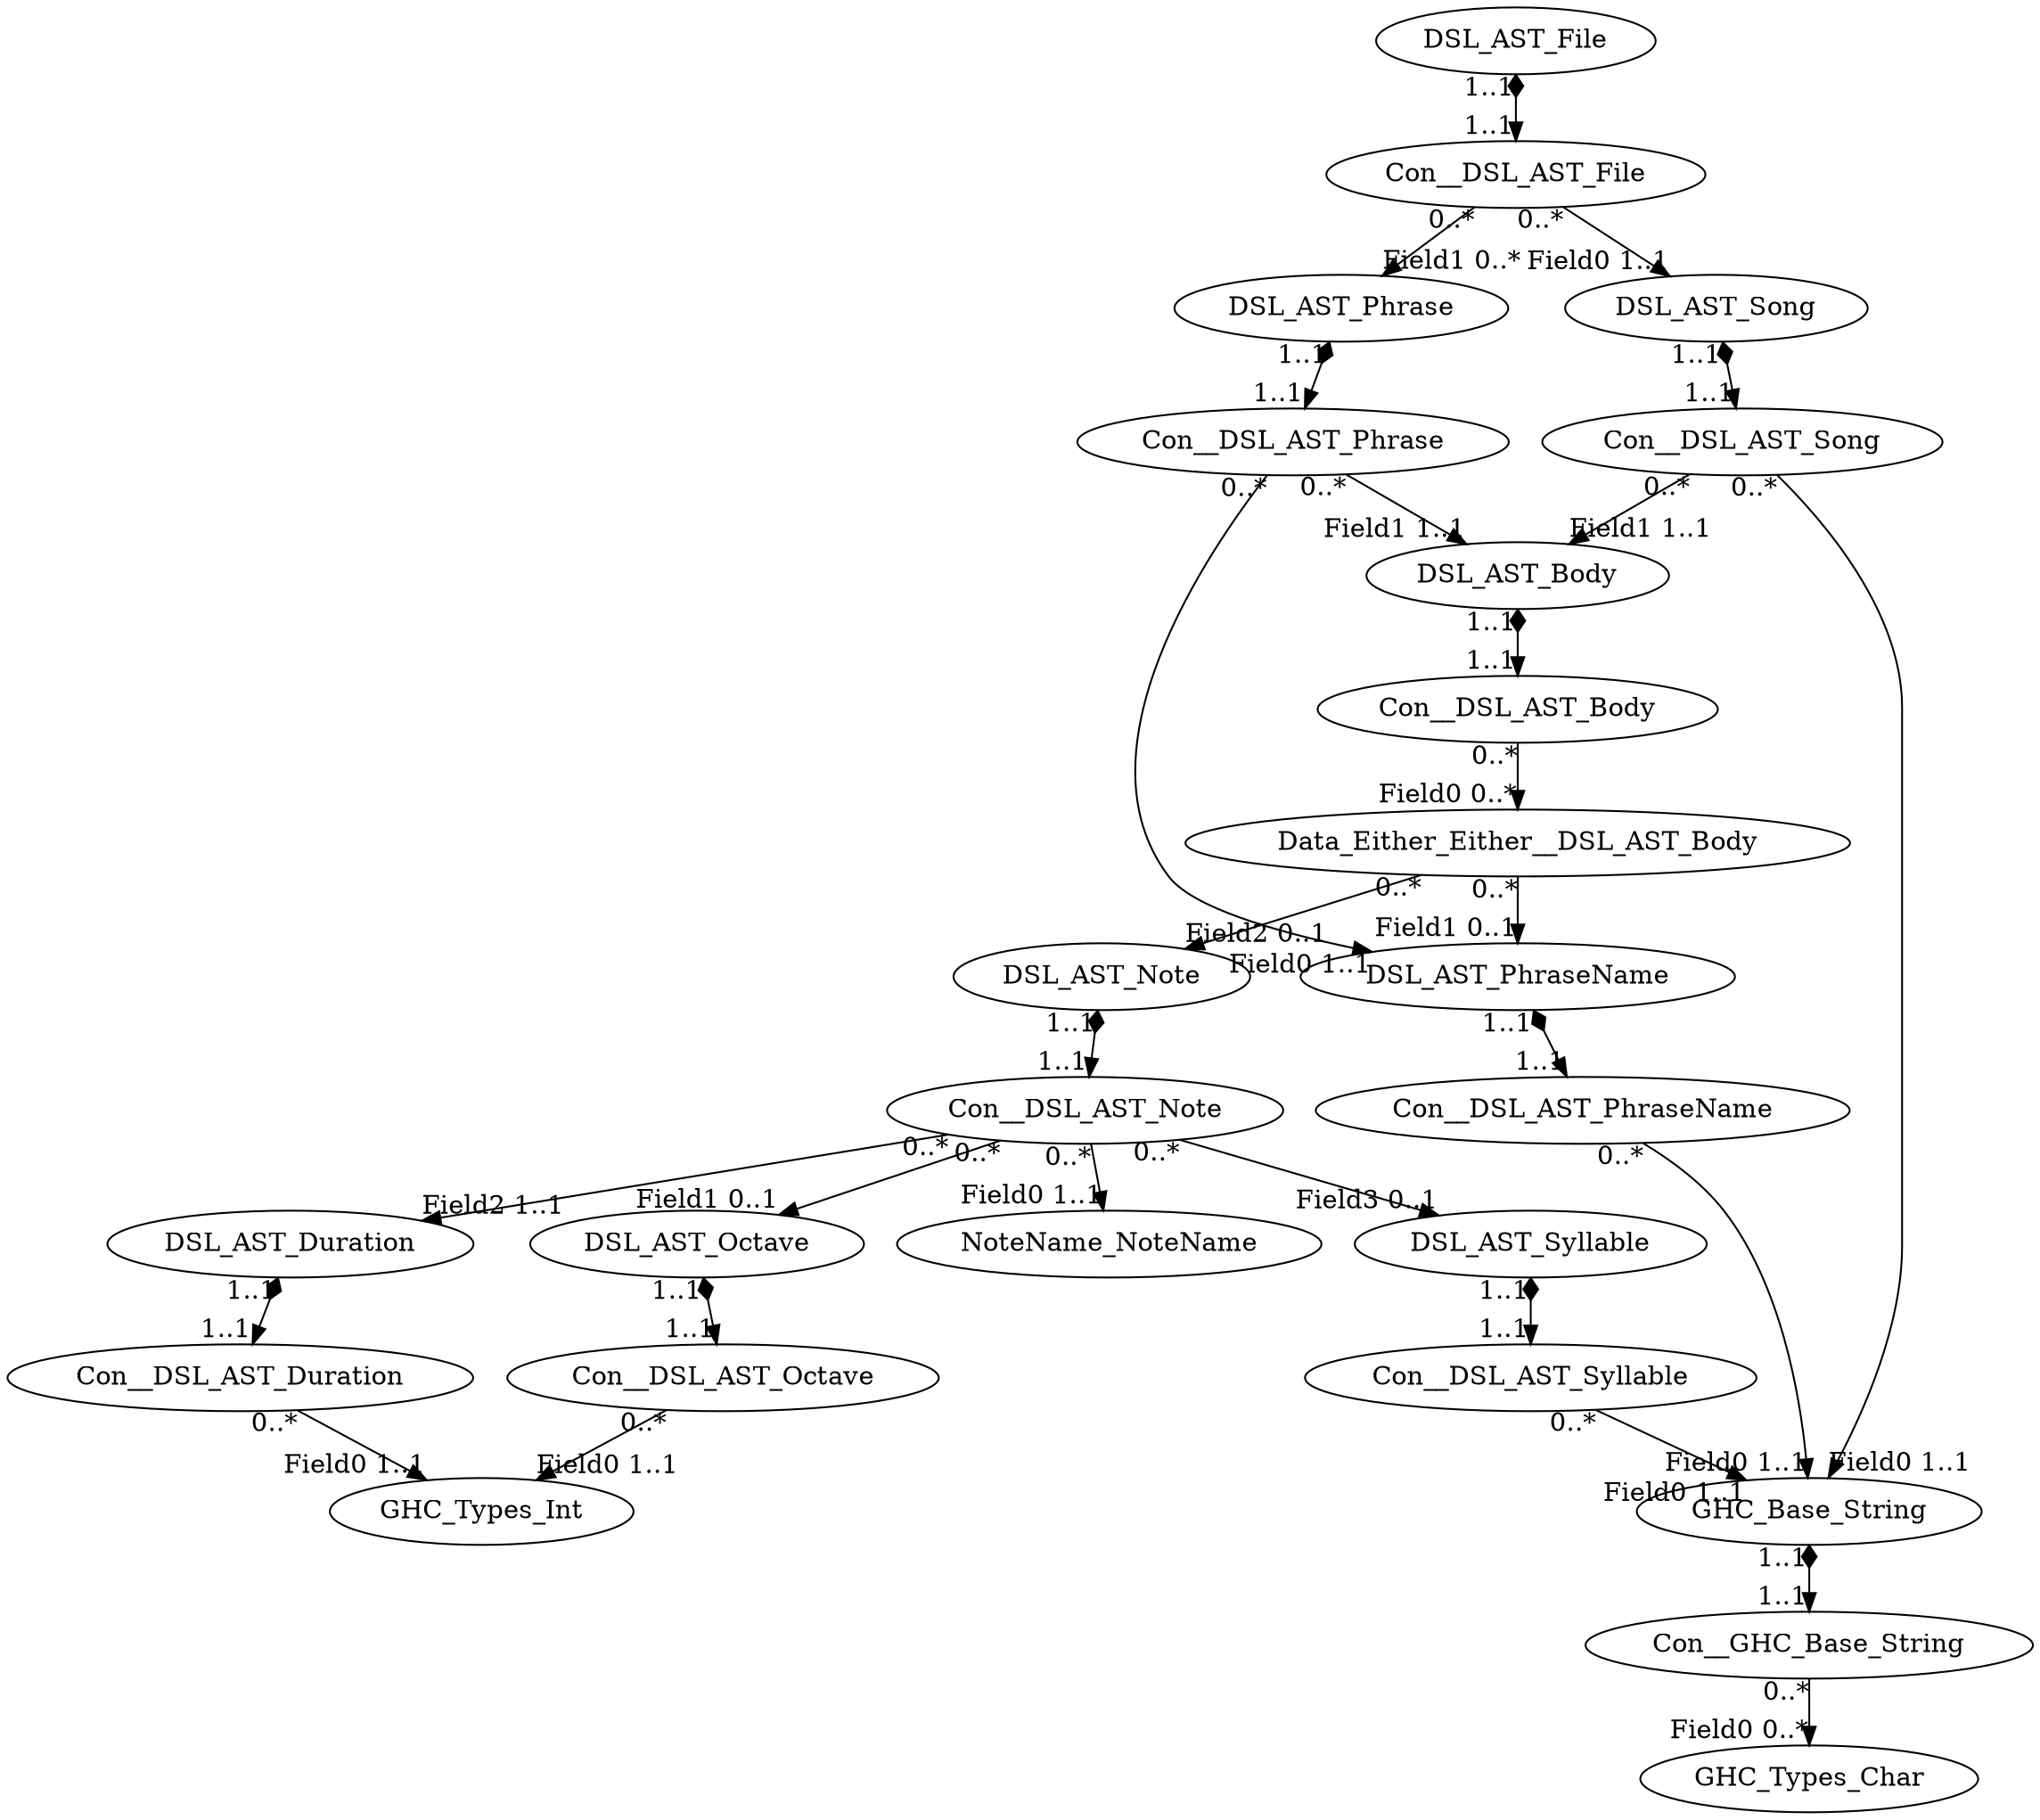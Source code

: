 digraph DSL { DSL_AST_Body -> Con__DSL_AST_Body[taillabel="1..1", headlabel="1..1", dir=both, arrowtail=diamond]; Con__DSL_AST_Body -> Data_Either_Either__DSL_AST_Body[taillabel="0..*",headlabel="Field0 0..*"]; Data_Either_Either__DSL_AST_Body -> DSL_AST_PhraseName[taillabel="0..*",headlabel="Field1 0..1"]; Data_Either_Either__DSL_AST_Body -> DSL_AST_Note[taillabel="0..*",headlabel="Field2 0..1"]; DSL_AST_Duration -> Con__DSL_AST_Duration[taillabel="1..1", headlabel="1..1", dir=both, arrowtail=diamond]; Con__DSL_AST_Duration -> GHC_Types_Int[taillabel="0..*",headlabel="Field0 1..1"]; DSL_AST_File -> Con__DSL_AST_File[taillabel="1..1", headlabel="1..1", dir=both, arrowtail=diamond]; Con__DSL_AST_File -> DSL_AST_Song[taillabel="0..*",headlabel="Field0 1..1"]; Con__DSL_AST_File -> DSL_AST_Phrase[taillabel="0..*",headlabel="Field1 0..*"]; DSL_AST_Note -> Con__DSL_AST_Note[taillabel="1..1", headlabel="1..1", dir=both, arrowtail=diamond]; Con__DSL_AST_Note -> NoteName_NoteName[taillabel="0..*",headlabel="Field0 1..1"]; Con__DSL_AST_Note -> DSL_AST_Octave[taillabel="0..*",headlabel="Field1 0..1"]; Con__DSL_AST_Note -> DSL_AST_Duration[taillabel="0..*",headlabel="Field2 1..1"]; Con__DSL_AST_Note -> DSL_AST_Syllable[taillabel="0..*",headlabel="Field3 0..1"]; DSL_AST_Octave -> Con__DSL_AST_Octave[taillabel="1..1", headlabel="1..1", dir=both, arrowtail=diamond]; Con__DSL_AST_Octave -> GHC_Types_Int[taillabel="0..*",headlabel="Field0 1..1"]; DSL_AST_Phrase -> Con__DSL_AST_Phrase[taillabel="1..1", headlabel="1..1", dir=both, arrowtail=diamond]; Con__DSL_AST_Phrase -> DSL_AST_PhraseName[taillabel="0..*",headlabel="Field0 1..1"]; Con__DSL_AST_Phrase -> DSL_AST_Body[taillabel="0..*",headlabel="Field1 1..1"]; DSL_AST_PhraseName -> Con__DSL_AST_PhraseName[taillabel="1..1", headlabel="1..1", dir=both, arrowtail=diamond]; Con__DSL_AST_PhraseName -> GHC_Base_String[taillabel="0..*",headlabel="Field0 1..1"]; DSL_AST_Song -> Con__DSL_AST_Song[taillabel="1..1", headlabel="1..1", dir=both, arrowtail=diamond]; Con__DSL_AST_Song -> GHC_Base_String[taillabel="0..*",headlabel="Field0 1..1"]; Con__DSL_AST_Song -> DSL_AST_Body[taillabel="0..*",headlabel="Field1 1..1"]; DSL_AST_Syllable -> Con__DSL_AST_Syllable[taillabel="1..1", headlabel="1..1", dir=both, arrowtail=diamond]; Con__DSL_AST_Syllable -> GHC_Base_String[taillabel="0..*",headlabel="Field0 1..1"]; GHC_Base_String -> Con__GHC_Base_String[taillabel="1..1", headlabel="1..1", dir=both, arrowtail=diamond]; Con__GHC_Base_String -> GHC_Types_Char[taillabel="0..*",headlabel="Field0 0..*"]; }
